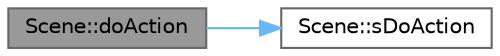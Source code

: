 digraph "Scene::doAction"
{
 // LATEX_PDF_SIZE
  bgcolor="transparent";
  edge [fontname=Helvetica,fontsize=10,labelfontname=Helvetica,labelfontsize=10];
  node [fontname=Helvetica,fontsize=10,shape=box,height=0.2,width=0.4];
  rankdir="LR";
  Node1 [id="Node000001",label="Scene::doAction",height=0.2,width=0.4,color="gray40", fillcolor="grey60", style="filled", fontcolor="black",tooltip="virtual method that defines what an action does"];
  Node1 -> Node2 [id="edge2_Node000001_Node000002",color="steelblue1",style="solid",tooltip=" "];
  Node2 [id="Node000002",label="Scene::sDoAction",height=0.2,width=0.4,color="grey40", fillcolor="white", style="filled",URL="$class_scene.html#aa445449fc0befdff76d7228aaf5a90e4",tooltip="pure virtual method for the system of actions depending on the scene (Jump, move right,..."];
}
